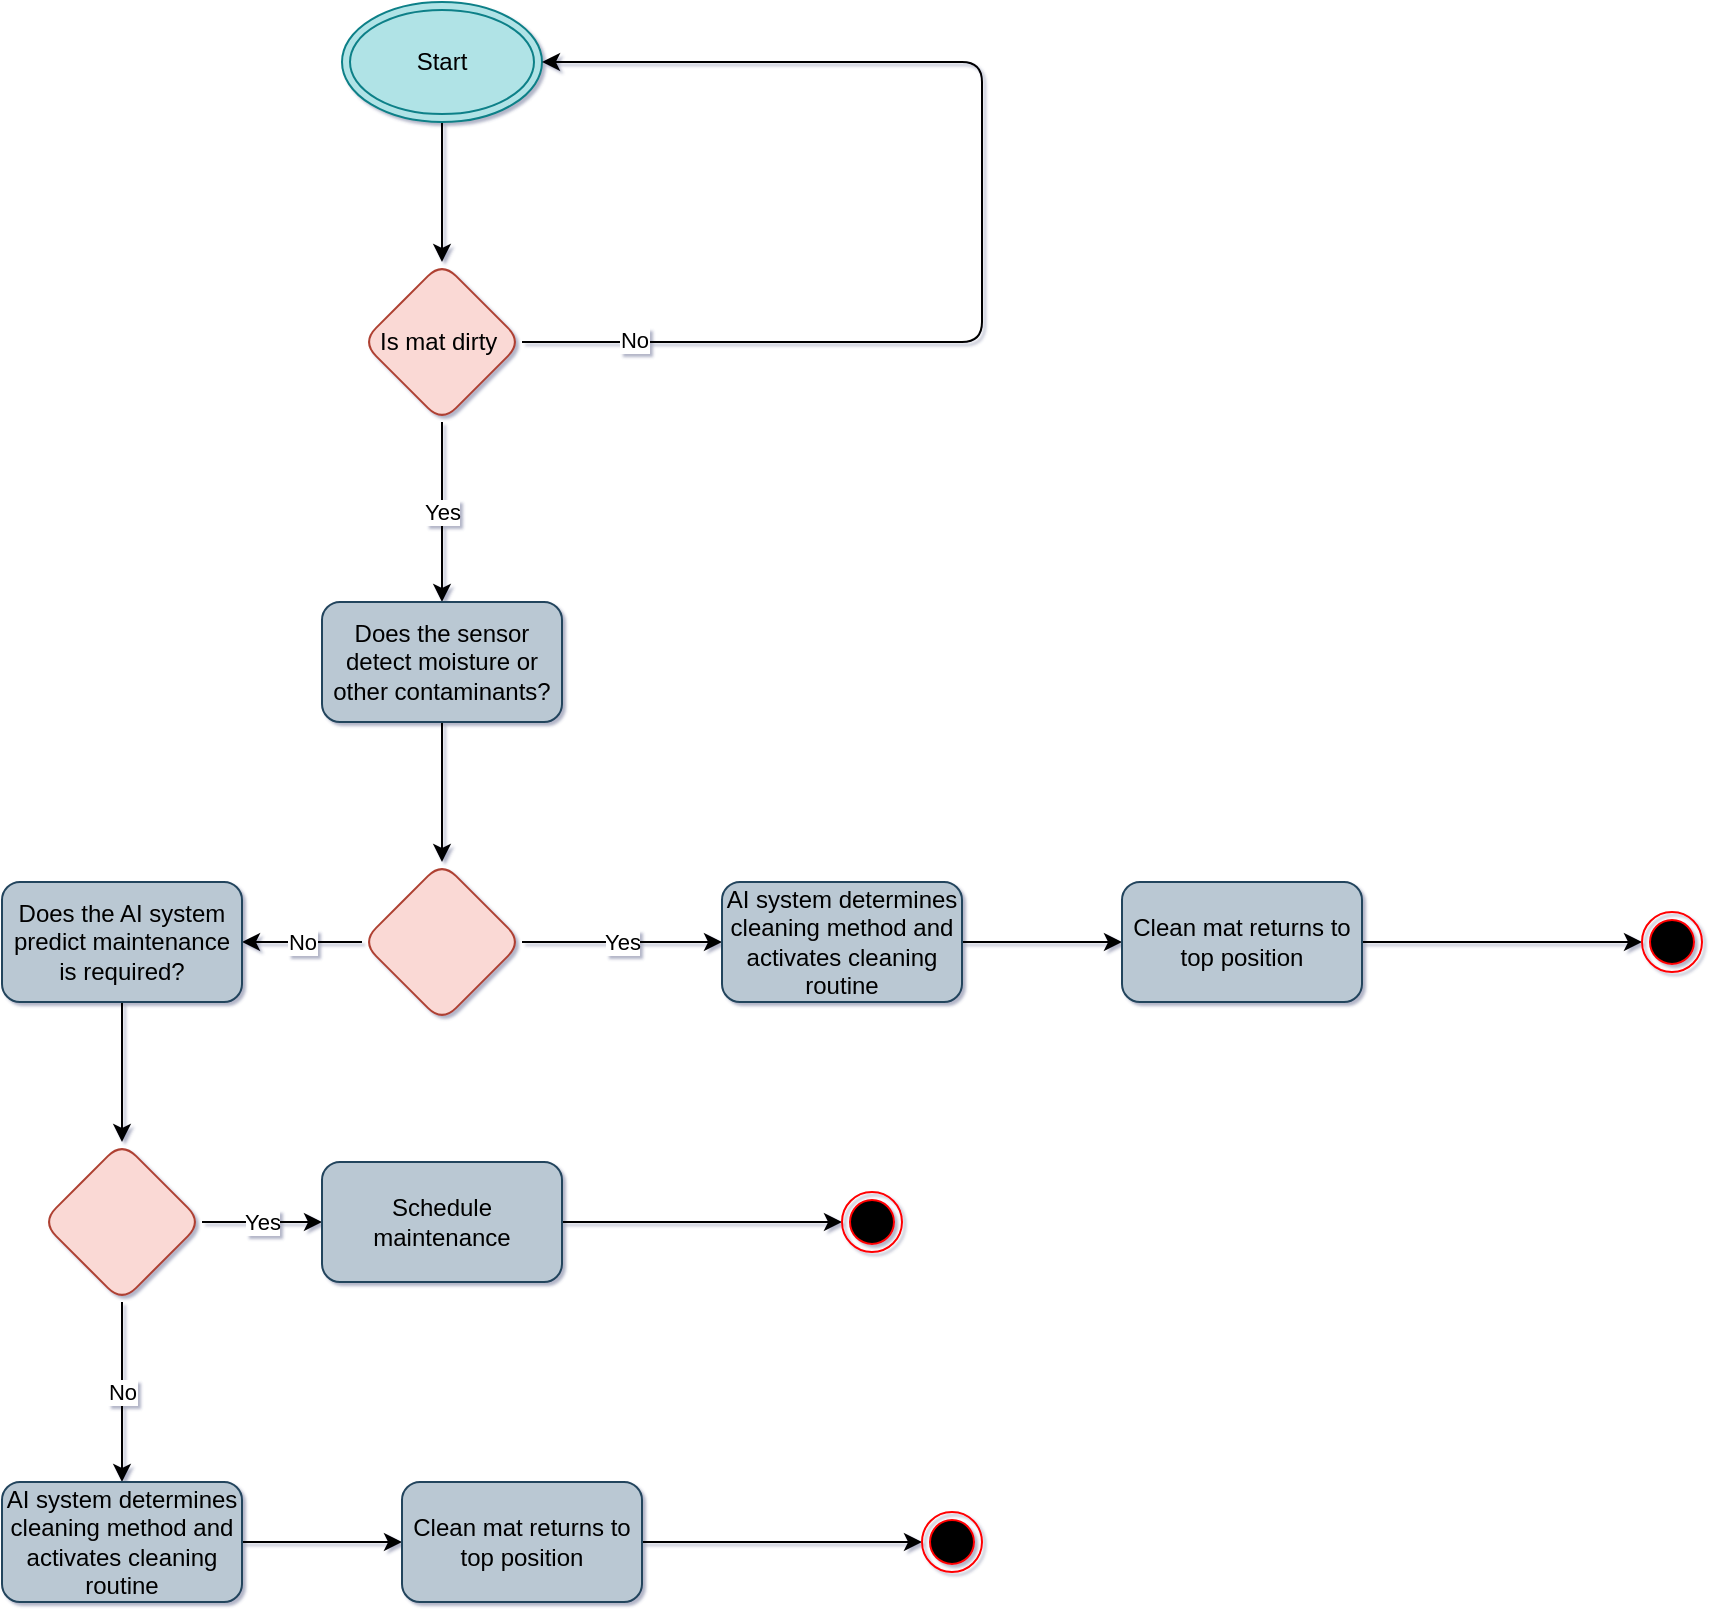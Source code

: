 <mxfile version="21.0.8" type="github"><diagram id="jLxglam_yLEZADYM2L98" name="Page-1"><mxGraphModel dx="2234" dy="1174" grid="0" gridSize="10" guides="1" tooltips="1" connect="0" arrows="1" fold="1" page="0" pageScale="1" pageWidth="850" pageHeight="1100" background="#ffffff" math="0" shadow="1"><root><mxCell id="0"/><mxCell id="1" parent="0"/><mxCell id="eBtF6s0TwYcnWM4_qE3F-7" value="" style="edgeStyle=orthogonalEdgeStyle;rounded=1;orthogonalLoop=1;jettySize=auto;html=1;" edge="1" parent="1" source="eBtF6s0TwYcnWM4_qE3F-1" target="eBtF6s0TwYcnWM4_qE3F-2"><mxGeometry relative="1" as="geometry"/></mxCell><mxCell id="eBtF6s0TwYcnWM4_qE3F-1" value="Start" style="ellipse;shape=doubleEllipse;whiteSpace=wrap;html=1;rounded=1;fillColor=#b0e3e6;strokeColor=#0e8088;" vertex="1" parent="1"><mxGeometry x="-440" y="-160" width="100" height="60" as="geometry"/></mxCell><mxCell id="eBtF6s0TwYcnWM4_qE3F-3" style="edgeStyle=orthogonalEdgeStyle;rounded=1;orthogonalLoop=1;jettySize=auto;html=1;" edge="1" parent="1" source="eBtF6s0TwYcnWM4_qE3F-2"><mxGeometry relative="1" as="geometry"><mxPoint x="-340" y="-130" as="targetPoint"/><Array as="points"><mxPoint x="-120" y="10"/><mxPoint x="-120" y="-130"/><mxPoint x="-340" y="-130"/></Array></mxGeometry></mxCell><mxCell id="eBtF6s0TwYcnWM4_qE3F-4" value="No" style="edgeLabel;html=1;align=center;verticalAlign=middle;resizable=0;points=[];rounded=1;" vertex="1" connectable="0" parent="eBtF6s0TwYcnWM4_qE3F-3"><mxGeometry x="-0.81" y="1" relative="1" as="geometry"><mxPoint as="offset"/></mxGeometry></mxCell><mxCell id="eBtF6s0TwYcnWM4_qE3F-6" value="Yes" style="edgeStyle=orthogonalEdgeStyle;rounded=1;orthogonalLoop=1;jettySize=auto;html=1;" edge="1" parent="1" source="eBtF6s0TwYcnWM4_qE3F-2" target="eBtF6s0TwYcnWM4_qE3F-5"><mxGeometry relative="1" as="geometry"/></mxCell><mxCell id="eBtF6s0TwYcnWM4_qE3F-2" value="Is mat dirty&amp;nbsp;" style="rhombus;whiteSpace=wrap;html=1;rounded=1;fillColor=#fad9d5;strokeColor=#ae4132;" vertex="1" parent="1"><mxGeometry x="-430" y="-30" width="80" height="80" as="geometry"/></mxCell><mxCell id="eBtF6s0TwYcnWM4_qE3F-11" value="" style="edgeStyle=orthogonalEdgeStyle;rounded=1;orthogonalLoop=1;jettySize=auto;html=1;" edge="1" parent="1" source="eBtF6s0TwYcnWM4_qE3F-5" target="eBtF6s0TwYcnWM4_qE3F-10"><mxGeometry relative="1" as="geometry"/></mxCell><mxCell id="eBtF6s0TwYcnWM4_qE3F-5" value="Does the sensor detect moisture or other contaminants?" style="whiteSpace=wrap;html=1;rounded=1;fillColor=#bac8d3;strokeColor=#23445d;" vertex="1" parent="1"><mxGeometry x="-450" y="140" width="120" height="60" as="geometry"/></mxCell><mxCell id="eBtF6s0TwYcnWM4_qE3F-13" value="Yes" style="edgeStyle=orthogonalEdgeStyle;rounded=1;orthogonalLoop=1;jettySize=auto;html=1;" edge="1" parent="1" source="eBtF6s0TwYcnWM4_qE3F-10" target="eBtF6s0TwYcnWM4_qE3F-12"><mxGeometry relative="1" as="geometry"/></mxCell><mxCell id="eBtF6s0TwYcnWM4_qE3F-19" value="No" style="edgeStyle=orthogonalEdgeStyle;rounded=1;orthogonalLoop=1;jettySize=auto;html=1;" edge="1" parent="1" source="eBtF6s0TwYcnWM4_qE3F-10"><mxGeometry relative="1" as="geometry"><mxPoint x="-490" y="310" as="targetPoint"/></mxGeometry></mxCell><mxCell id="eBtF6s0TwYcnWM4_qE3F-10" value="" style="rhombus;whiteSpace=wrap;html=1;rounded=1;fillColor=#fad9d5;strokeColor=#ae4132;" vertex="1" parent="1"><mxGeometry x="-430" y="270" width="80" height="80" as="geometry"/></mxCell><mxCell id="eBtF6s0TwYcnWM4_qE3F-15" value="" style="edgeStyle=orthogonalEdgeStyle;rounded=1;orthogonalLoop=1;jettySize=auto;html=1;" edge="1" parent="1" source="eBtF6s0TwYcnWM4_qE3F-12" target="eBtF6s0TwYcnWM4_qE3F-14"><mxGeometry relative="1" as="geometry"/></mxCell><mxCell id="eBtF6s0TwYcnWM4_qE3F-12" value="AI system determines cleaning method and activates cleaning routine" style="whiteSpace=wrap;html=1;rounded=1;fillColor=#bac8d3;strokeColor=#23445d;" vertex="1" parent="1"><mxGeometry x="-250" y="280" width="120" height="60" as="geometry"/></mxCell><mxCell id="eBtF6s0TwYcnWM4_qE3F-17" value="" style="edgeStyle=orthogonalEdgeStyle;rounded=1;orthogonalLoop=1;jettySize=auto;html=1;" edge="1" parent="1" source="eBtF6s0TwYcnWM4_qE3F-14"><mxGeometry relative="1" as="geometry"><mxPoint x="210" y="310" as="targetPoint"/></mxGeometry></mxCell><mxCell id="eBtF6s0TwYcnWM4_qE3F-14" value="Clean mat returns to top position" style="whiteSpace=wrap;html=1;rounded=1;fillColor=#bac8d3;strokeColor=#23445d;" vertex="1" parent="1"><mxGeometry x="-50" y="280" width="120" height="60" as="geometry"/></mxCell><mxCell id="eBtF6s0TwYcnWM4_qE3F-27" value="" style="edgeStyle=orthogonalEdgeStyle;rounded=1;orthogonalLoop=1;jettySize=auto;html=1;" edge="1" parent="1" source="eBtF6s0TwYcnWM4_qE3F-21" target="eBtF6s0TwYcnWM4_qE3F-26"><mxGeometry relative="1" as="geometry"/></mxCell><mxCell id="eBtF6s0TwYcnWM4_qE3F-21" value="Does the AI system predict maintenance is required?" style="rounded=1;whiteSpace=wrap;html=1;fillColor=#bac8d3;strokeColor=#23445d;" vertex="1" parent="1"><mxGeometry x="-610" y="280" width="120" height="60" as="geometry"/></mxCell><mxCell id="eBtF6s0TwYcnWM4_qE3F-32" value="Yes" style="edgeStyle=orthogonalEdgeStyle;rounded=1;orthogonalLoop=1;jettySize=auto;html=1;" edge="1" parent="1" source="eBtF6s0TwYcnWM4_qE3F-26" target="eBtF6s0TwYcnWM4_qE3F-31"><mxGeometry relative="1" as="geometry"/></mxCell><mxCell id="eBtF6s0TwYcnWM4_qE3F-36" value="No" style="edgeStyle=orthogonalEdgeStyle;rounded=1;orthogonalLoop=1;jettySize=auto;html=1;" edge="1" parent="1" source="eBtF6s0TwYcnWM4_qE3F-26" target="eBtF6s0TwYcnWM4_qE3F-35"><mxGeometry relative="1" as="geometry"/></mxCell><mxCell id="eBtF6s0TwYcnWM4_qE3F-26" value="" style="rhombus;whiteSpace=wrap;html=1;rounded=1;fillColor=#fad9d5;strokeColor=#ae4132;" vertex="1" parent="1"><mxGeometry x="-590" y="410" width="80" height="80" as="geometry"/></mxCell><mxCell id="eBtF6s0TwYcnWM4_qE3F-34" value="" style="edgeStyle=orthogonalEdgeStyle;rounded=1;orthogonalLoop=1;jettySize=auto;html=1;" edge="1" parent="1" source="eBtF6s0TwYcnWM4_qE3F-31"><mxGeometry relative="1" as="geometry"><mxPoint x="-190" y="450" as="targetPoint"/></mxGeometry></mxCell><mxCell id="eBtF6s0TwYcnWM4_qE3F-31" value="Schedule maintenance" style="whiteSpace=wrap;html=1;rounded=1;fillColor=#bac8d3;strokeColor=#23445d;" vertex="1" parent="1"><mxGeometry x="-450" y="420" width="120" height="60" as="geometry"/></mxCell><mxCell id="eBtF6s0TwYcnWM4_qE3F-38" value="" style="edgeStyle=orthogonalEdgeStyle;rounded=1;orthogonalLoop=1;jettySize=auto;html=1;" edge="1" parent="1" source="eBtF6s0TwYcnWM4_qE3F-35" target="eBtF6s0TwYcnWM4_qE3F-37"><mxGeometry relative="1" as="geometry"/></mxCell><mxCell id="eBtF6s0TwYcnWM4_qE3F-35" value="AI system determines cleaning method and activates cleaning routine" style="whiteSpace=wrap;html=1;rounded=1;fillColor=#bac8d3;strokeColor=#23445d;" vertex="1" parent="1"><mxGeometry x="-610" y="580" width="120" height="60" as="geometry"/></mxCell><mxCell id="eBtF6s0TwYcnWM4_qE3F-40" value="" style="edgeStyle=orthogonalEdgeStyle;rounded=1;orthogonalLoop=1;jettySize=auto;html=1;" edge="1" parent="1" source="eBtF6s0TwYcnWM4_qE3F-37"><mxGeometry relative="1" as="geometry"><mxPoint x="-150" y="610" as="targetPoint"/></mxGeometry></mxCell><mxCell id="eBtF6s0TwYcnWM4_qE3F-37" value=" Clean mat returns to top position" style="whiteSpace=wrap;html=1;rounded=1;fillColor=#bac8d3;strokeColor=#23445d;" vertex="1" parent="1"><mxGeometry x="-410" y="580" width="120" height="60" as="geometry"/></mxCell><mxCell id="eBtF6s0TwYcnWM4_qE3F-41" value="" style="ellipse;html=1;shape=endState;fillColor=#000000;strokeColor=#ff0000;rounded=1;" vertex="1" parent="1"><mxGeometry x="210" y="295" width="30" height="30" as="geometry"/></mxCell><mxCell id="eBtF6s0TwYcnWM4_qE3F-43" value="" style="ellipse;html=1;shape=endState;fillColor=#000000;strokeColor=#ff0000;rounded=1;" vertex="1" parent="1"><mxGeometry x="-190" y="435" width="30" height="30" as="geometry"/></mxCell><mxCell id="eBtF6s0TwYcnWM4_qE3F-44" value="" style="ellipse;html=1;shape=endState;fillColor=#000000;strokeColor=#ff0000;rounded=1;" vertex="1" parent="1"><mxGeometry x="-150" y="595" width="30" height="30" as="geometry"/></mxCell></root></mxGraphModel></diagram></mxfile>